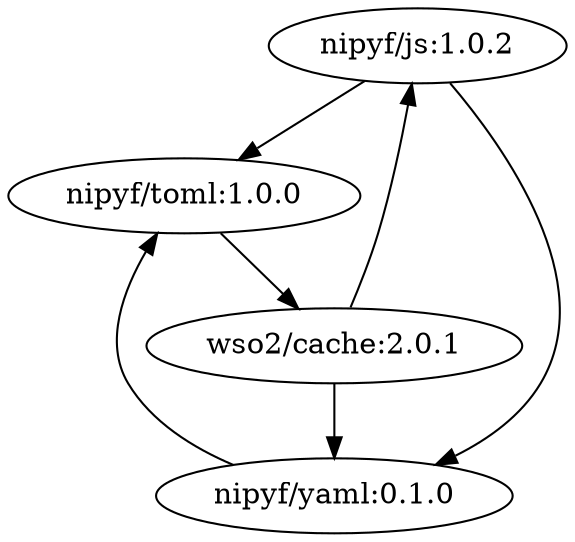 digraph "case006" {
    "nipyf/js:1.0.2" -> "nipyf/toml:1.0.0"
    "nipyf/js:1.0.2" -> "nipyf/yaml:0.1.0"
    "nipyf/toml:1.0.0" -> "wso2/cache:2.0.1"
    "nipyf/yaml:0.1.0" -> "nipyf/toml:1.0.0"
    "wso2/cache:2.0.1" -> "nipyf/js:1.0.2"
    "wso2/cache:2.0.1" -> "nipyf/yaml:0.1.0"
}
